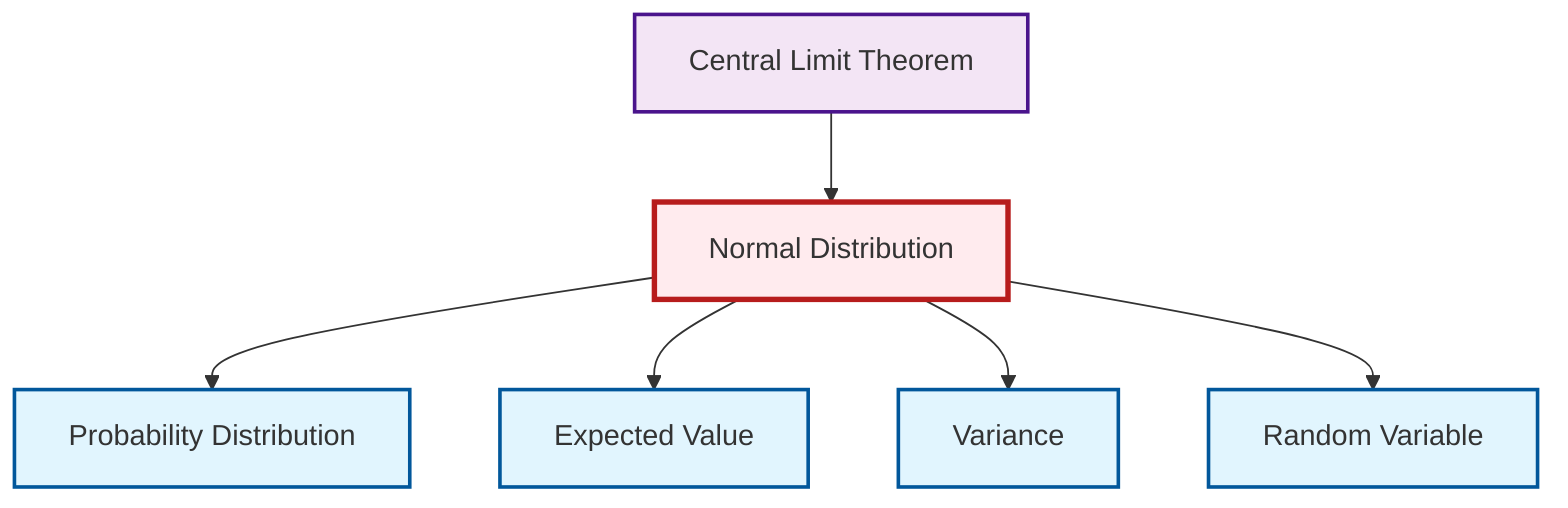 graph TD
    classDef definition fill:#e1f5fe,stroke:#01579b,stroke-width:2px
    classDef theorem fill:#f3e5f5,stroke:#4a148c,stroke-width:2px
    classDef axiom fill:#fff3e0,stroke:#e65100,stroke-width:2px
    classDef example fill:#e8f5e9,stroke:#1b5e20,stroke-width:2px
    classDef current fill:#ffebee,stroke:#b71c1c,stroke-width:3px
    def-variance["Variance"]:::definition
    thm-central-limit["Central Limit Theorem"]:::theorem
    def-random-variable["Random Variable"]:::definition
    def-expectation["Expected Value"]:::definition
    def-probability-distribution["Probability Distribution"]:::definition
    def-normal-distribution["Normal Distribution"]:::definition
    def-normal-distribution --> def-probability-distribution
    def-normal-distribution --> def-expectation
    def-normal-distribution --> def-variance
    thm-central-limit --> def-normal-distribution
    def-normal-distribution --> def-random-variable
    class def-normal-distribution current